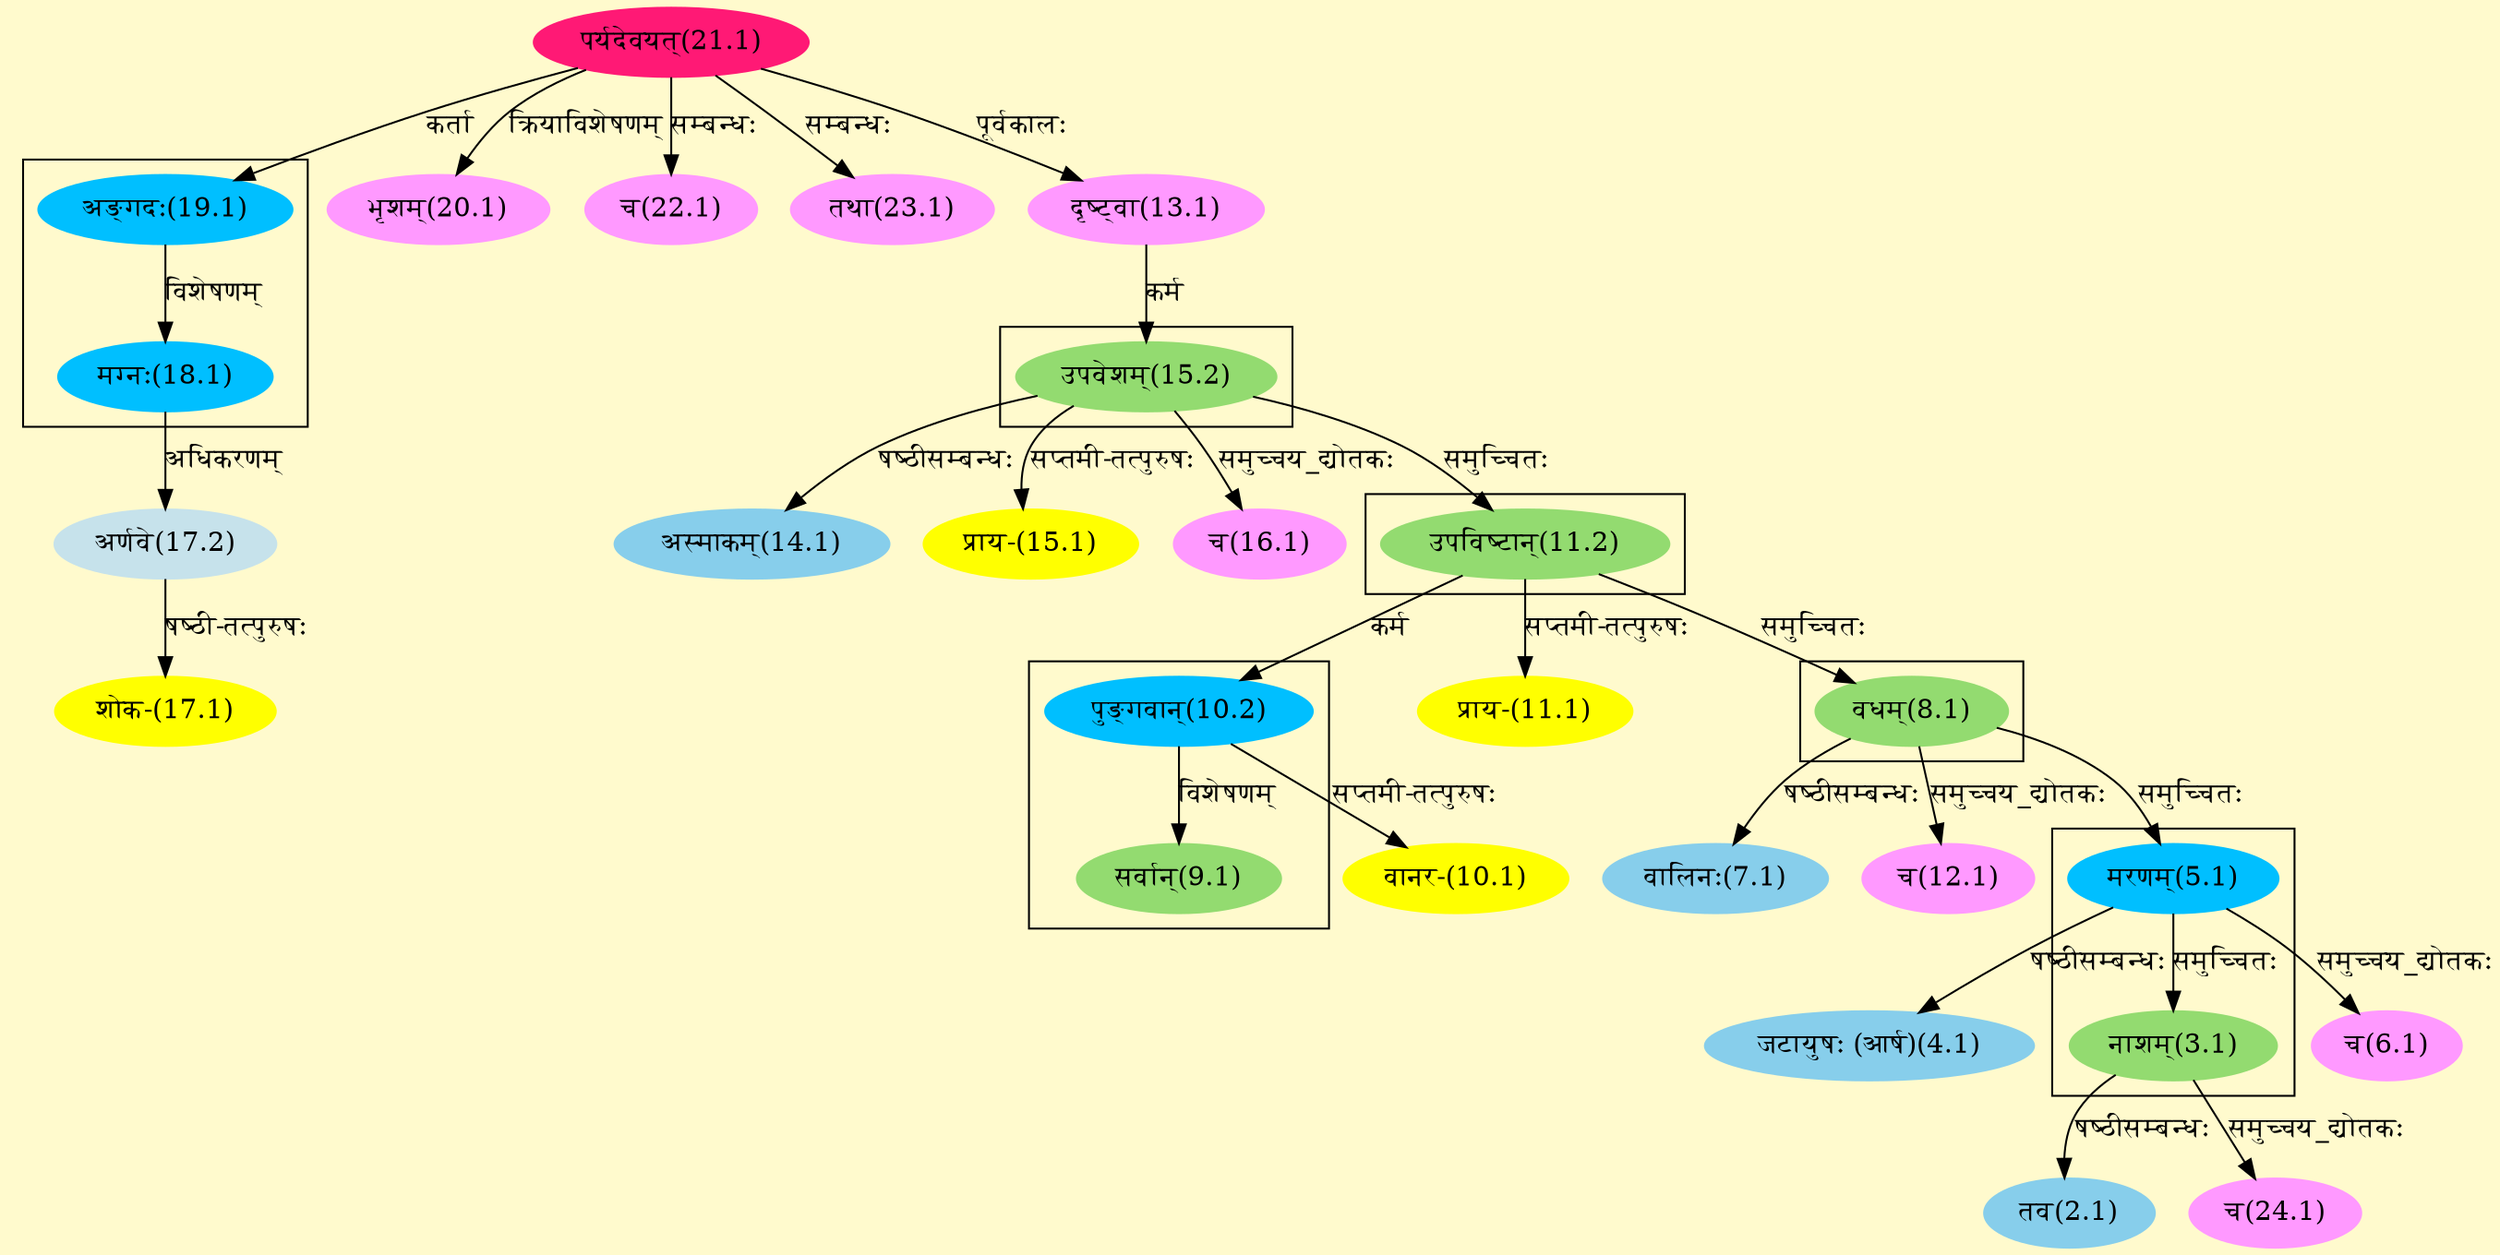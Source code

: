 digraph G{
rankdir=BT;
 compound=true;
 bgcolor="lemonchiffon1";

subgraph cluster_1{
Node3_1 [style=filled, color="#93DB70" label = "नाशम्(3.1)"]
Node5_1 [style=filled, color="#00BFFF" label = "मरणम्(5.1)"]

}

subgraph cluster_2{
Node5_1 [style=filled, color="#00BFFF" label = "मरणम्(5.1)"]
Node8_1 [style=filled, color="#93DB70" label = "वधम्(8.1)"]

}

subgraph cluster_3{
Node8_1 [style=filled, color="#93DB70" label = "वधम्(8.1)"]
Node11_2 [style=filled, color="#93DB70" label = "उपविष्टान्(11.2)"]

}

subgraph cluster_4{
Node9_1 [style=filled, color="#93DB70" label = "सर्वान्(9.1)"]
Node10_2 [style=filled, color="#00BFFF" label = "पुङ्गवान्(10.2)"]

}

subgraph cluster_5{
Node11_2 [style=filled, color="#93DB70" label = "उपविष्टान्(11.2)"]
Node15_2 [style=filled, color="#93DB70" label = "उपवेशम्(15.2)"]

}

subgraph cluster_6{
Node18_1 [style=filled, color="#00BFFF" label = "मग्नः(18.1)"]
Node19_1 [style=filled, color="#00BFFF" label = "अङ्गदः(19.1)"]

}
Node2_1 [style=filled, color="#87CEEB" label = "तव(2.1)"]
Node3_1 [style=filled, color="#93DB70" label = "नाशम्(3.1)"]
Node4_1 [style=filled, color="#87CEEB" label = "जटायुषः (आर्ष)(4.1)"]
Node5_1 [style=filled, color="#00BFFF" label = "मरणम्(5.1)"]
Node6_1 [style=filled, color="#FF99FF" label = "च(6.1)"]
Node7_1 [style=filled, color="#87CEEB" label = "वालिनः(7.1)"]
Node8_1 [style=filled, color="#93DB70" label = "वधम्(8.1)"]
Node10_1 [style=filled, color="#FFFF00" label = "वानर-(10.1)"]
Node10_2 [style=filled, color="#00BFFF" label = "पुङ्गवान्(10.2)"]
Node11_2 [style=filled, color="#93DB70" label = "उपविष्टान्(11.2)"]
Node11_1 [style=filled, color="#FFFF00" label = "प्राय-(11.1)"]
Node12_1 [style=filled, color="#FF99FF" label = "च(12.1)"]
Node13_1 [style=filled, color="#FF99FF" label = "दृष्ट्वा(13.1)"]
Node21_1 [style=filled, color="#FF1975" label = "पर्यदेवयत्(21.1)"]
Node14_1 [style=filled, color="#87CEEB" label = "अस्माकम्(14.1)"]
Node15_2 [style=filled, color="#93DB70" label = "उपवेशम्(15.2)"]
Node15_1 [style=filled, color="#FFFF00" label = "प्राय-(15.1)"]
Node16_1 [style=filled, color="#FF99FF" label = "च(16.1)"]
Node17_1 [style=filled, color="#FFFF00" label = "शोक-(17.1)"]
Node17_2 [style=filled, color="#C6E2EB" label = "अर्णवे(17.2)"]
Node18_1 [style=filled, color="#00BFFF" label = "मग्नः(18.1)"]
Node19_1 [style=filled, color="#00BFFF" label = "अङ्गदः(19.1)"]
Node20_1 [style=filled, color="#FF99FF" label = "भृशम्(20.1)"]
Node [style=filled, color="" label = "()"]
Node22_1 [style=filled, color="#FF99FF" label = "च(22.1)"]
Node23_1 [style=filled, color="#FF99FF" label = "तथा(23.1)"]
Node24_1 [style=filled, color="#FF99FF" label = "च(24.1)"]
/* Start of Relations section */

Node2_1 -> Node3_1 [  label="षष्ठीसम्बन्धः"  dir="back" ]
Node3_1 -> Node5_1 [  label="समुच्चितः"  dir="back" ]
Node4_1 -> Node5_1 [  label="षष्ठीसम्बन्धः"  dir="back" ]
Node5_1 -> Node8_1 [  label="समुच्चितः"  dir="back" ]
Node6_1 -> Node5_1 [  label="समुच्चय_द्योतकः"  dir="back" ]
Node7_1 -> Node8_1 [  label="षष्ठीसम्बन्धः"  dir="back" ]
Node8_1 -> Node11_2 [  label="समुच्चितः"  dir="back" ]
Node9_1 -> Node10_2 [  label="विशेषणम्"  dir="back" ]
Node10_1 -> Node10_2 [  label="सप्तमी-तत्पुरुषः"  dir="back" ]
Node10_2 -> Node11_2 [  label="कर्म"  dir="back" ]
Node11_1 -> Node11_2 [  label="सप्तमी-तत्पुरुषः"  dir="back" ]
Node11_2 -> Node15_2 [  label="समुच्चितः"  dir="back" ]
Node12_1 -> Node8_1 [  label="समुच्चय_द्योतकः"  dir="back" ]
Node13_1 -> Node21_1 [  label="पूर्वकालः"  dir="back" ]
Node14_1 -> Node15_2 [  label="षष्ठीसम्बन्धः"  dir="back" ]
Node15_1 -> Node15_2 [  label="सप्तमी-तत्पुरुषः"  dir="back" ]
Node15_2 -> Node13_1 [  label="कर्म"  dir="back" ]
Node16_1 -> Node15_2 [  label="समुच्चय_द्योतकः"  dir="back" ]
Node17_1 -> Node17_2 [  label="षष्ठी-तत्पुरुषः"  dir="back" ]
Node17_2 -> Node18_1 [  label="अधिकरणम्"  dir="back" ]
Node18_1 -> Node19_1 [  label="विशेषणम्"  dir="back" ]
Node19_1 -> Node21_1 [  label="कर्ता"  dir="back" ]
Node20_1 -> Node21_1 [  label="क्रियाविशेषणम्"  dir="back" ]
Node22_1 -> Node21_1 [  label="सम्बन्धः"  dir="back" ]
Node23_1 -> Node21_1 [  label="सम्बन्धः"  dir="back" ]
Node24_1 -> Node3_1 [  label="समुच्चय_द्योतकः"  dir="back" ]
}

